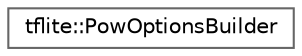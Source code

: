 digraph "Graphical Class Hierarchy"
{
 // LATEX_PDF_SIZE
  bgcolor="transparent";
  edge [fontname=Helvetica,fontsize=10,labelfontname=Helvetica,labelfontsize=10];
  node [fontname=Helvetica,fontsize=10,shape=box,height=0.2,width=0.4];
  rankdir="LR";
  Node0 [id="Node000000",label="tflite::PowOptionsBuilder",height=0.2,width=0.4,color="grey40", fillcolor="white", style="filled",URL="$structtflite_1_1_pow_options_builder.html",tooltip=" "];
}
